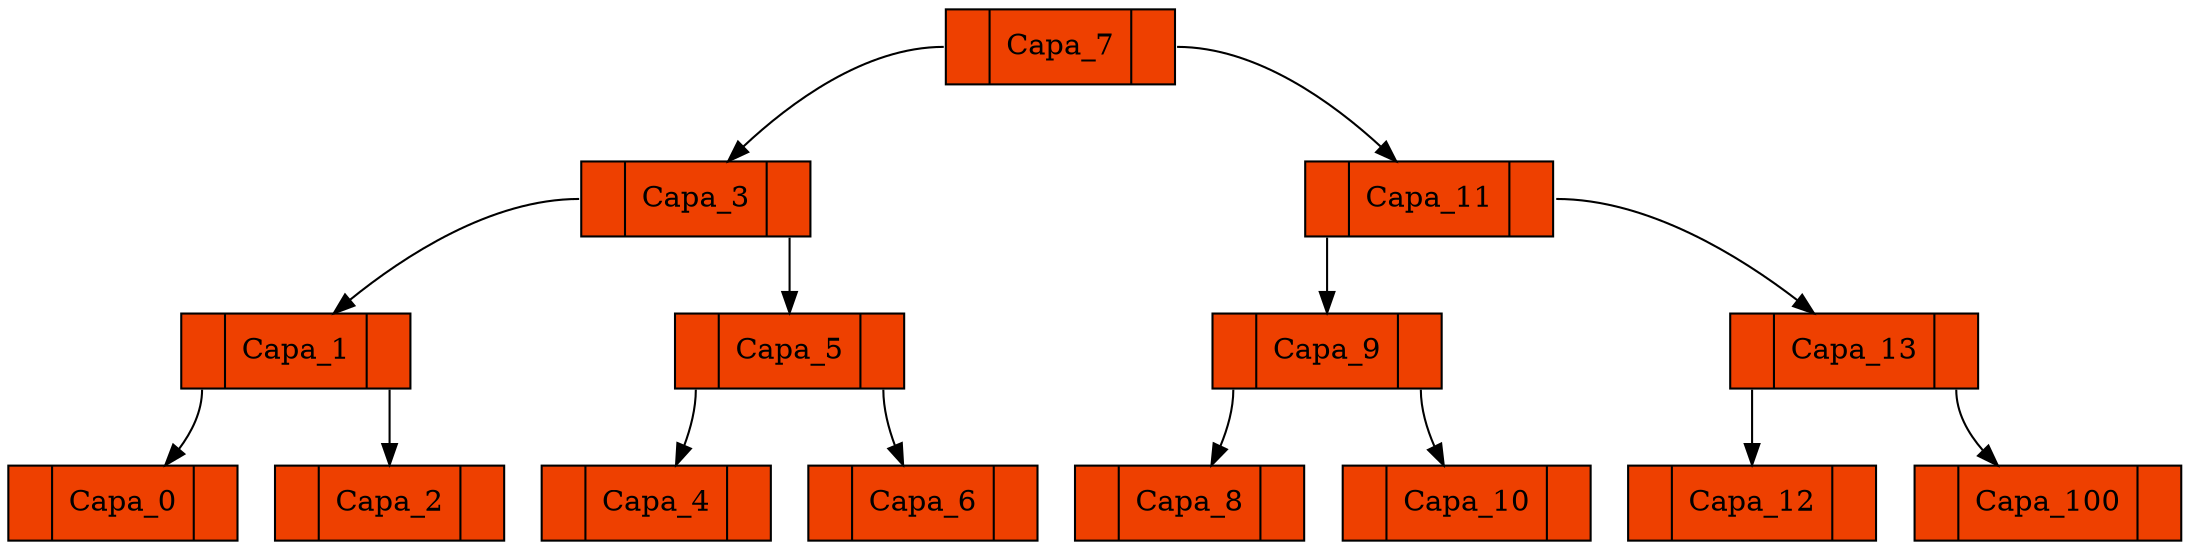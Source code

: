 digraph g{
	node [shape=record,width=.9,height=.5,style=filled,fillcolor=orangered2];
	Node7:C0->Node3; 
	Node7:C1->Node11; 
	Node3:C0->Node1; 
	Node3:C1->Node5; 
	Node1:C0->Node0; 
	Node1:C1->Node2; 

 	Node0[label = "<C0>|Capa_0|<C1>"] 

 	Node2[label = "<C0>|Capa_2|<C1>"] 

 	Node1[label = "<C0>|Capa_1|<C1>"] 
	Node5:C0->Node4; 
	Node5:C1->Node6; 

 	Node4[label = "<C0>|Capa_4|<C1>"] 

 	Node6[label = "<C0>|Capa_6|<C1>"] 

 	Node5[label = "<C0>|Capa_5|<C1>"] 

 	Node3[label = "<C0>|Capa_3|<C1>"] 
	Node11:C0->Node9; 
	Node11:C1->Node13; 
	Node9:C0->Node8; 
	Node9:C1->Node10; 

 	Node8[label = "<C0>|Capa_8|<C1>"] 

 	Node10[label = "<C0>|Capa_10|<C1>"] 

 	Node9[label = "<C0>|Capa_9|<C1>"] 
	Node13:C0->Node12; 
	Node13:C1->Node100; 

 	Node12[label = "<C0>|Capa_12|<C1>"] 

 	Node100[label = "<C0>|Capa_100|<C1>"] 

 	Node13[label = "<C0>|Capa_13|<C1>"] 

 	Node11[label = "<C0>|Capa_11|<C1>"] 

 	Node7[label = "<C0>|Capa_7|<C1>"] 
}
